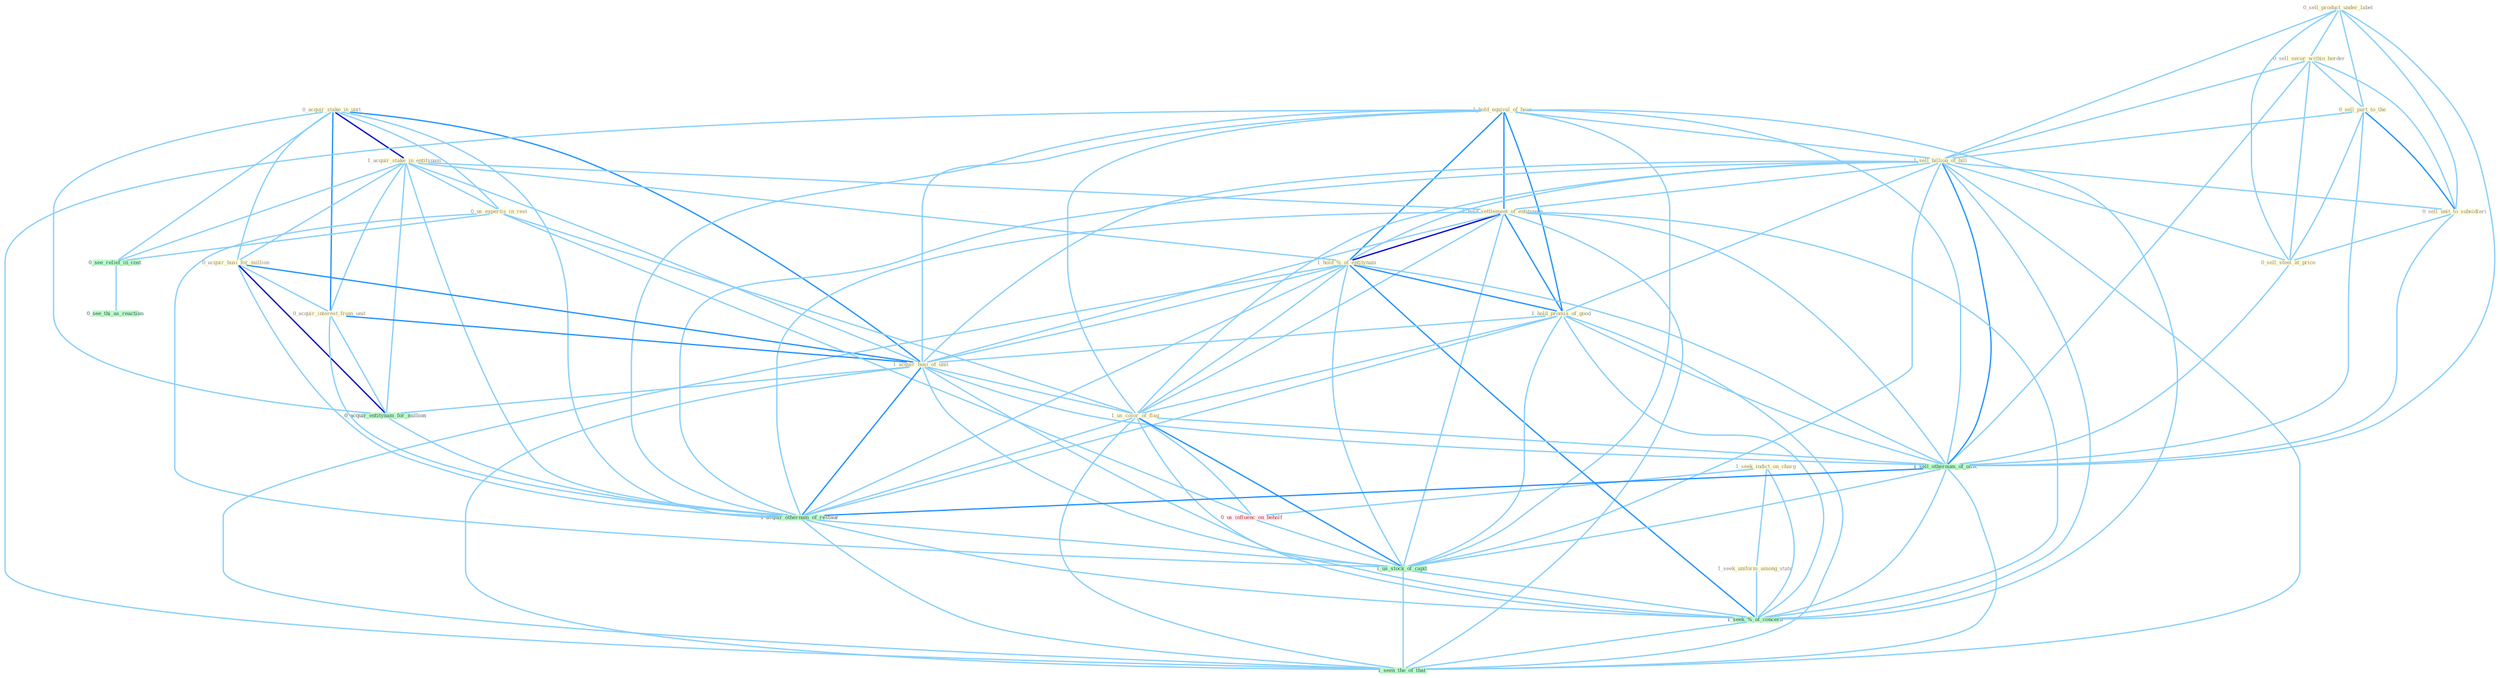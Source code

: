Graph G{ 
    node
    [shape=polygon,style=filled,width=.5,height=.06,color="#BDFCC9",fixedsize=true,fontsize=4,
    fontcolor="#2f4f4f"];
    {node
    [color="#ffffe0", fontcolor="#8b7d6b"] "0_acquir_stake_in_unit " "0_sell_product_under_label " "0_sell_secur_within_border " "1_seek_indict_on_charg " "0_sell_part_to_the " "1_hold_equival_of_hear " "1_sell_billion_of_bill " "1_acquir_stake_in_entitynam " "0_acquir_busi_for_million " "1_hold_settlement_of_entitynam " "1_hold_%_of_entitynam " "1_hold_promis_of_good " "0_sell_unit_to_subsidiari " "0_acquir_interest_from_unit " "0_us_expertis_in_rest " "0_sell_steel_at_price " "1_acquir_busi_of_unit " "1_us_color_of_flag " "1_seek_uniform_among_state "}
{node [color="#fff0f5", fontcolor="#b22222"] "0_us_influenc_on_behalf "}
edge [color="#B0E2FF"];

	"0_acquir_stake_in_unit " -- "1_acquir_stake_in_entitynam " [w="3", color="#0000cd" , len=0.6];
	"0_acquir_stake_in_unit " -- "0_acquir_busi_for_million " [w="1", color="#87cefa" ];
	"0_acquir_stake_in_unit " -- "0_acquir_interest_from_unit " [w="2", color="#1e90ff" , len=0.8];
	"0_acquir_stake_in_unit " -- "0_us_expertis_in_rest " [w="1", color="#87cefa" ];
	"0_acquir_stake_in_unit " -- "1_acquir_busi_of_unit " [w="2", color="#1e90ff" , len=0.8];
	"0_acquir_stake_in_unit " -- "0_acquir_entitynam_for_million " [w="1", color="#87cefa" ];
	"0_acquir_stake_in_unit " -- "0_see_relief_in_cost " [w="1", color="#87cefa" ];
	"0_acquir_stake_in_unit " -- "1_acquir_othernum_of_restaur " [w="1", color="#87cefa" ];
	"0_sell_product_under_label " -- "0_sell_secur_within_border " [w="1", color="#87cefa" ];
	"0_sell_product_under_label " -- "0_sell_part_to_the " [w="1", color="#87cefa" ];
	"0_sell_product_under_label " -- "1_sell_billion_of_bill " [w="1", color="#87cefa" ];
	"0_sell_product_under_label " -- "0_sell_unit_to_subsidiari " [w="1", color="#87cefa" ];
	"0_sell_product_under_label " -- "0_sell_steel_at_price " [w="1", color="#87cefa" ];
	"0_sell_product_under_label " -- "1_sell_othernum_of_offic " [w="1", color="#87cefa" ];
	"0_sell_secur_within_border " -- "0_sell_part_to_the " [w="1", color="#87cefa" ];
	"0_sell_secur_within_border " -- "1_sell_billion_of_bill " [w="1", color="#87cefa" ];
	"0_sell_secur_within_border " -- "0_sell_unit_to_subsidiari " [w="1", color="#87cefa" ];
	"0_sell_secur_within_border " -- "0_sell_steel_at_price " [w="1", color="#87cefa" ];
	"0_sell_secur_within_border " -- "1_sell_othernum_of_offic " [w="1", color="#87cefa" ];
	"1_seek_indict_on_charg " -- "1_seek_uniform_among_state " [w="1", color="#87cefa" ];
	"1_seek_indict_on_charg " -- "0_us_influenc_on_behalf " [w="1", color="#87cefa" ];
	"1_seek_indict_on_charg " -- "1_seek_%_of_concern " [w="1", color="#87cefa" ];
	"0_sell_part_to_the " -- "1_sell_billion_of_bill " [w="1", color="#87cefa" ];
	"0_sell_part_to_the " -- "0_sell_unit_to_subsidiari " [w="2", color="#1e90ff" , len=0.8];
	"0_sell_part_to_the " -- "0_sell_steel_at_price " [w="1", color="#87cefa" ];
	"0_sell_part_to_the " -- "1_sell_othernum_of_offic " [w="1", color="#87cefa" ];
	"1_hold_equival_of_hear " -- "1_sell_billion_of_bill " [w="1", color="#87cefa" ];
	"1_hold_equival_of_hear " -- "1_hold_settlement_of_entitynam " [w="2", color="#1e90ff" , len=0.8];
	"1_hold_equival_of_hear " -- "1_hold_%_of_entitynam " [w="2", color="#1e90ff" , len=0.8];
	"1_hold_equival_of_hear " -- "1_hold_promis_of_good " [w="2", color="#1e90ff" , len=0.8];
	"1_hold_equival_of_hear " -- "1_acquir_busi_of_unit " [w="1", color="#87cefa" ];
	"1_hold_equival_of_hear " -- "1_us_color_of_flag " [w="1", color="#87cefa" ];
	"1_hold_equival_of_hear " -- "1_sell_othernum_of_offic " [w="1", color="#87cefa" ];
	"1_hold_equival_of_hear " -- "1_acquir_othernum_of_restaur " [w="1", color="#87cefa" ];
	"1_hold_equival_of_hear " -- "1_us_stock_of_capit " [w="1", color="#87cefa" ];
	"1_hold_equival_of_hear " -- "1_seek_%_of_concern " [w="1", color="#87cefa" ];
	"1_hold_equival_of_hear " -- "1_seen_the_of_that " [w="1", color="#87cefa" ];
	"1_sell_billion_of_bill " -- "1_hold_settlement_of_entitynam " [w="1", color="#87cefa" ];
	"1_sell_billion_of_bill " -- "1_hold_%_of_entitynam " [w="1", color="#87cefa" ];
	"1_sell_billion_of_bill " -- "1_hold_promis_of_good " [w="1", color="#87cefa" ];
	"1_sell_billion_of_bill " -- "0_sell_unit_to_subsidiari " [w="1", color="#87cefa" ];
	"1_sell_billion_of_bill " -- "0_sell_steel_at_price " [w="1", color="#87cefa" ];
	"1_sell_billion_of_bill " -- "1_acquir_busi_of_unit " [w="1", color="#87cefa" ];
	"1_sell_billion_of_bill " -- "1_us_color_of_flag " [w="1", color="#87cefa" ];
	"1_sell_billion_of_bill " -- "1_sell_othernum_of_offic " [w="2", color="#1e90ff" , len=0.8];
	"1_sell_billion_of_bill " -- "1_acquir_othernum_of_restaur " [w="1", color="#87cefa" ];
	"1_sell_billion_of_bill " -- "1_us_stock_of_capit " [w="1", color="#87cefa" ];
	"1_sell_billion_of_bill " -- "1_seek_%_of_concern " [w="1", color="#87cefa" ];
	"1_sell_billion_of_bill " -- "1_seen_the_of_that " [w="1", color="#87cefa" ];
	"1_acquir_stake_in_entitynam " -- "0_acquir_busi_for_million " [w="1", color="#87cefa" ];
	"1_acquir_stake_in_entitynam " -- "1_hold_settlement_of_entitynam " [w="1", color="#87cefa" ];
	"1_acquir_stake_in_entitynam " -- "1_hold_%_of_entitynam " [w="1", color="#87cefa" ];
	"1_acquir_stake_in_entitynam " -- "0_acquir_interest_from_unit " [w="1", color="#87cefa" ];
	"1_acquir_stake_in_entitynam " -- "0_us_expertis_in_rest " [w="1", color="#87cefa" ];
	"1_acquir_stake_in_entitynam " -- "1_acquir_busi_of_unit " [w="1", color="#87cefa" ];
	"1_acquir_stake_in_entitynam " -- "0_acquir_entitynam_for_million " [w="1", color="#87cefa" ];
	"1_acquir_stake_in_entitynam " -- "0_see_relief_in_cost " [w="1", color="#87cefa" ];
	"1_acquir_stake_in_entitynam " -- "1_acquir_othernum_of_restaur " [w="1", color="#87cefa" ];
	"0_acquir_busi_for_million " -- "0_acquir_interest_from_unit " [w="1", color="#87cefa" ];
	"0_acquir_busi_for_million " -- "1_acquir_busi_of_unit " [w="2", color="#1e90ff" , len=0.8];
	"0_acquir_busi_for_million " -- "0_acquir_entitynam_for_million " [w="3", color="#0000cd" , len=0.6];
	"0_acquir_busi_for_million " -- "1_acquir_othernum_of_restaur " [w="1", color="#87cefa" ];
	"1_hold_settlement_of_entitynam " -- "1_hold_%_of_entitynam " [w="3", color="#0000cd" , len=0.6];
	"1_hold_settlement_of_entitynam " -- "1_hold_promis_of_good " [w="2", color="#1e90ff" , len=0.8];
	"1_hold_settlement_of_entitynam " -- "1_acquir_busi_of_unit " [w="1", color="#87cefa" ];
	"1_hold_settlement_of_entitynam " -- "1_us_color_of_flag " [w="1", color="#87cefa" ];
	"1_hold_settlement_of_entitynam " -- "1_sell_othernum_of_offic " [w="1", color="#87cefa" ];
	"1_hold_settlement_of_entitynam " -- "1_acquir_othernum_of_restaur " [w="1", color="#87cefa" ];
	"1_hold_settlement_of_entitynam " -- "1_us_stock_of_capit " [w="1", color="#87cefa" ];
	"1_hold_settlement_of_entitynam " -- "1_seek_%_of_concern " [w="1", color="#87cefa" ];
	"1_hold_settlement_of_entitynam " -- "1_seen_the_of_that " [w="1", color="#87cefa" ];
	"1_hold_%_of_entitynam " -- "1_hold_promis_of_good " [w="2", color="#1e90ff" , len=0.8];
	"1_hold_%_of_entitynam " -- "1_acquir_busi_of_unit " [w="1", color="#87cefa" ];
	"1_hold_%_of_entitynam " -- "1_us_color_of_flag " [w="1", color="#87cefa" ];
	"1_hold_%_of_entitynam " -- "1_sell_othernum_of_offic " [w="1", color="#87cefa" ];
	"1_hold_%_of_entitynam " -- "1_acquir_othernum_of_restaur " [w="1", color="#87cefa" ];
	"1_hold_%_of_entitynam " -- "1_us_stock_of_capit " [w="1", color="#87cefa" ];
	"1_hold_%_of_entitynam " -- "1_seek_%_of_concern " [w="2", color="#1e90ff" , len=0.8];
	"1_hold_%_of_entitynam " -- "1_seen_the_of_that " [w="1", color="#87cefa" ];
	"1_hold_promis_of_good " -- "1_acquir_busi_of_unit " [w="1", color="#87cefa" ];
	"1_hold_promis_of_good " -- "1_us_color_of_flag " [w="1", color="#87cefa" ];
	"1_hold_promis_of_good " -- "1_sell_othernum_of_offic " [w="1", color="#87cefa" ];
	"1_hold_promis_of_good " -- "1_acquir_othernum_of_restaur " [w="1", color="#87cefa" ];
	"1_hold_promis_of_good " -- "1_us_stock_of_capit " [w="1", color="#87cefa" ];
	"1_hold_promis_of_good " -- "1_seek_%_of_concern " [w="1", color="#87cefa" ];
	"1_hold_promis_of_good " -- "1_seen_the_of_that " [w="1", color="#87cefa" ];
	"0_sell_unit_to_subsidiari " -- "0_sell_steel_at_price " [w="1", color="#87cefa" ];
	"0_sell_unit_to_subsidiari " -- "1_sell_othernum_of_offic " [w="1", color="#87cefa" ];
	"0_acquir_interest_from_unit " -- "1_acquir_busi_of_unit " [w="2", color="#1e90ff" , len=0.8];
	"0_acquir_interest_from_unit " -- "0_acquir_entitynam_for_million " [w="1", color="#87cefa" ];
	"0_acquir_interest_from_unit " -- "1_acquir_othernum_of_restaur " [w="1", color="#87cefa" ];
	"0_us_expertis_in_rest " -- "1_us_color_of_flag " [w="1", color="#87cefa" ];
	"0_us_expertis_in_rest " -- "0_us_influenc_on_behalf " [w="1", color="#87cefa" ];
	"0_us_expertis_in_rest " -- "0_see_relief_in_cost " [w="1", color="#87cefa" ];
	"0_us_expertis_in_rest " -- "1_us_stock_of_capit " [w="1", color="#87cefa" ];
	"0_sell_steel_at_price " -- "1_sell_othernum_of_offic " [w="1", color="#87cefa" ];
	"1_acquir_busi_of_unit " -- "1_us_color_of_flag " [w="1", color="#87cefa" ];
	"1_acquir_busi_of_unit " -- "0_acquir_entitynam_for_million " [w="1", color="#87cefa" ];
	"1_acquir_busi_of_unit " -- "1_sell_othernum_of_offic " [w="1", color="#87cefa" ];
	"1_acquir_busi_of_unit " -- "1_acquir_othernum_of_restaur " [w="2", color="#1e90ff" , len=0.8];
	"1_acquir_busi_of_unit " -- "1_us_stock_of_capit " [w="1", color="#87cefa" ];
	"1_acquir_busi_of_unit " -- "1_seek_%_of_concern " [w="1", color="#87cefa" ];
	"1_acquir_busi_of_unit " -- "1_seen_the_of_that " [w="1", color="#87cefa" ];
	"1_us_color_of_flag " -- "1_sell_othernum_of_offic " [w="1", color="#87cefa" ];
	"1_us_color_of_flag " -- "0_us_influenc_on_behalf " [w="1", color="#87cefa" ];
	"1_us_color_of_flag " -- "1_acquir_othernum_of_restaur " [w="1", color="#87cefa" ];
	"1_us_color_of_flag " -- "1_us_stock_of_capit " [w="2", color="#1e90ff" , len=0.8];
	"1_us_color_of_flag " -- "1_seek_%_of_concern " [w="1", color="#87cefa" ];
	"1_us_color_of_flag " -- "1_seen_the_of_that " [w="1", color="#87cefa" ];
	"1_seek_uniform_among_state " -- "1_seek_%_of_concern " [w="1", color="#87cefa" ];
	"0_acquir_entitynam_for_million " -- "1_acquir_othernum_of_restaur " [w="1", color="#87cefa" ];
	"1_sell_othernum_of_offic " -- "1_acquir_othernum_of_restaur " [w="2", color="#1e90ff" , len=0.8];
	"1_sell_othernum_of_offic " -- "1_us_stock_of_capit " [w="1", color="#87cefa" ];
	"1_sell_othernum_of_offic " -- "1_seek_%_of_concern " [w="1", color="#87cefa" ];
	"1_sell_othernum_of_offic " -- "1_seen_the_of_that " [w="1", color="#87cefa" ];
	"0_us_influenc_on_behalf " -- "1_us_stock_of_capit " [w="1", color="#87cefa" ];
	"0_see_relief_in_cost " -- "0_see_thi_as_reaction " [w="1", color="#87cefa" ];
	"1_acquir_othernum_of_restaur " -- "1_us_stock_of_capit " [w="1", color="#87cefa" ];
	"1_acquir_othernum_of_restaur " -- "1_seek_%_of_concern " [w="1", color="#87cefa" ];
	"1_acquir_othernum_of_restaur " -- "1_seen_the_of_that " [w="1", color="#87cefa" ];
	"1_us_stock_of_capit " -- "1_seek_%_of_concern " [w="1", color="#87cefa" ];
	"1_us_stock_of_capit " -- "1_seen_the_of_that " [w="1", color="#87cefa" ];
	"1_seek_%_of_concern " -- "1_seen_the_of_that " [w="1", color="#87cefa" ];
}